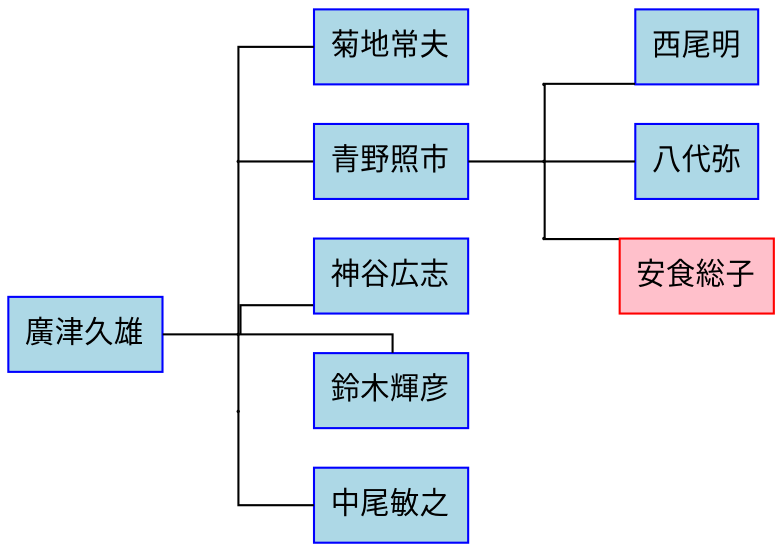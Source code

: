 graph "ShogiPlayers19" {
graph [charset="UTF-8", rankdir="LR", splines="ortho"]
node [fontname="Sans", shape="record"]



// Attributes




// Persons
pro_114 [color="blue", fillcolor="lightblue", label=" 青野照市", style="filled"]
pro_119 [color="blue", fillcolor="lightblue", label=" 菊地常夫", style="filled"]
pro_136 [color="blue", fillcolor="lightblue", label=" 鈴木輝彦", style="filled"]
pro_149 [color="blue", fillcolor="lightblue", label=" 神谷広志", style="filled"]
pro_230 [color="blue", fillcolor="lightblue", label=" 中尾敏之", style="filled"]
pro_248 [color="blue", fillcolor="lightblue", label=" 西尾明", style="filled"]
pro_287 [color="blue", fillcolor="lightblue", label=" 八代弥", style="filled"]
lady_22 [color="red", fillcolor="pink", label=" 安食総子", style="filled"]
extra_19 [color="blue", fillcolor="lightblue", label=" 廣津久雄", style="filled"]

// Generations


// Families
f0_c0 [height="0.01", shape="point", width="0.01"]
f0_c1 [height="0.01", shape="point", width="0.01"]
f0_c2 [height="0.01", shape="point", width="0.01"]
{rank=same; f0_c0 -- f0_c1 -- f0_c2}
pro_114 -- f0_c1
f0_c0 -- pro_248
f0_c1 -- pro_287
f0_c2 -- lady_22
f1_c0 [height="0.01", shape="point", width="0.01"]
f1_c1 [height="0.01", shape="point", width="0.01"]
f1_c2 [height="0.01", shape="point", width="0.01"]
{rank=same; f1_c0 -- f1_c1 -- f1_c2}
extra_19 -- f1_c1
f1_c0 -- pro_114
f1_c0 -- pro_119
f1_c1 -- pro_136
f1_c1 -- pro_149
f1_c2 -- pro_230

}
